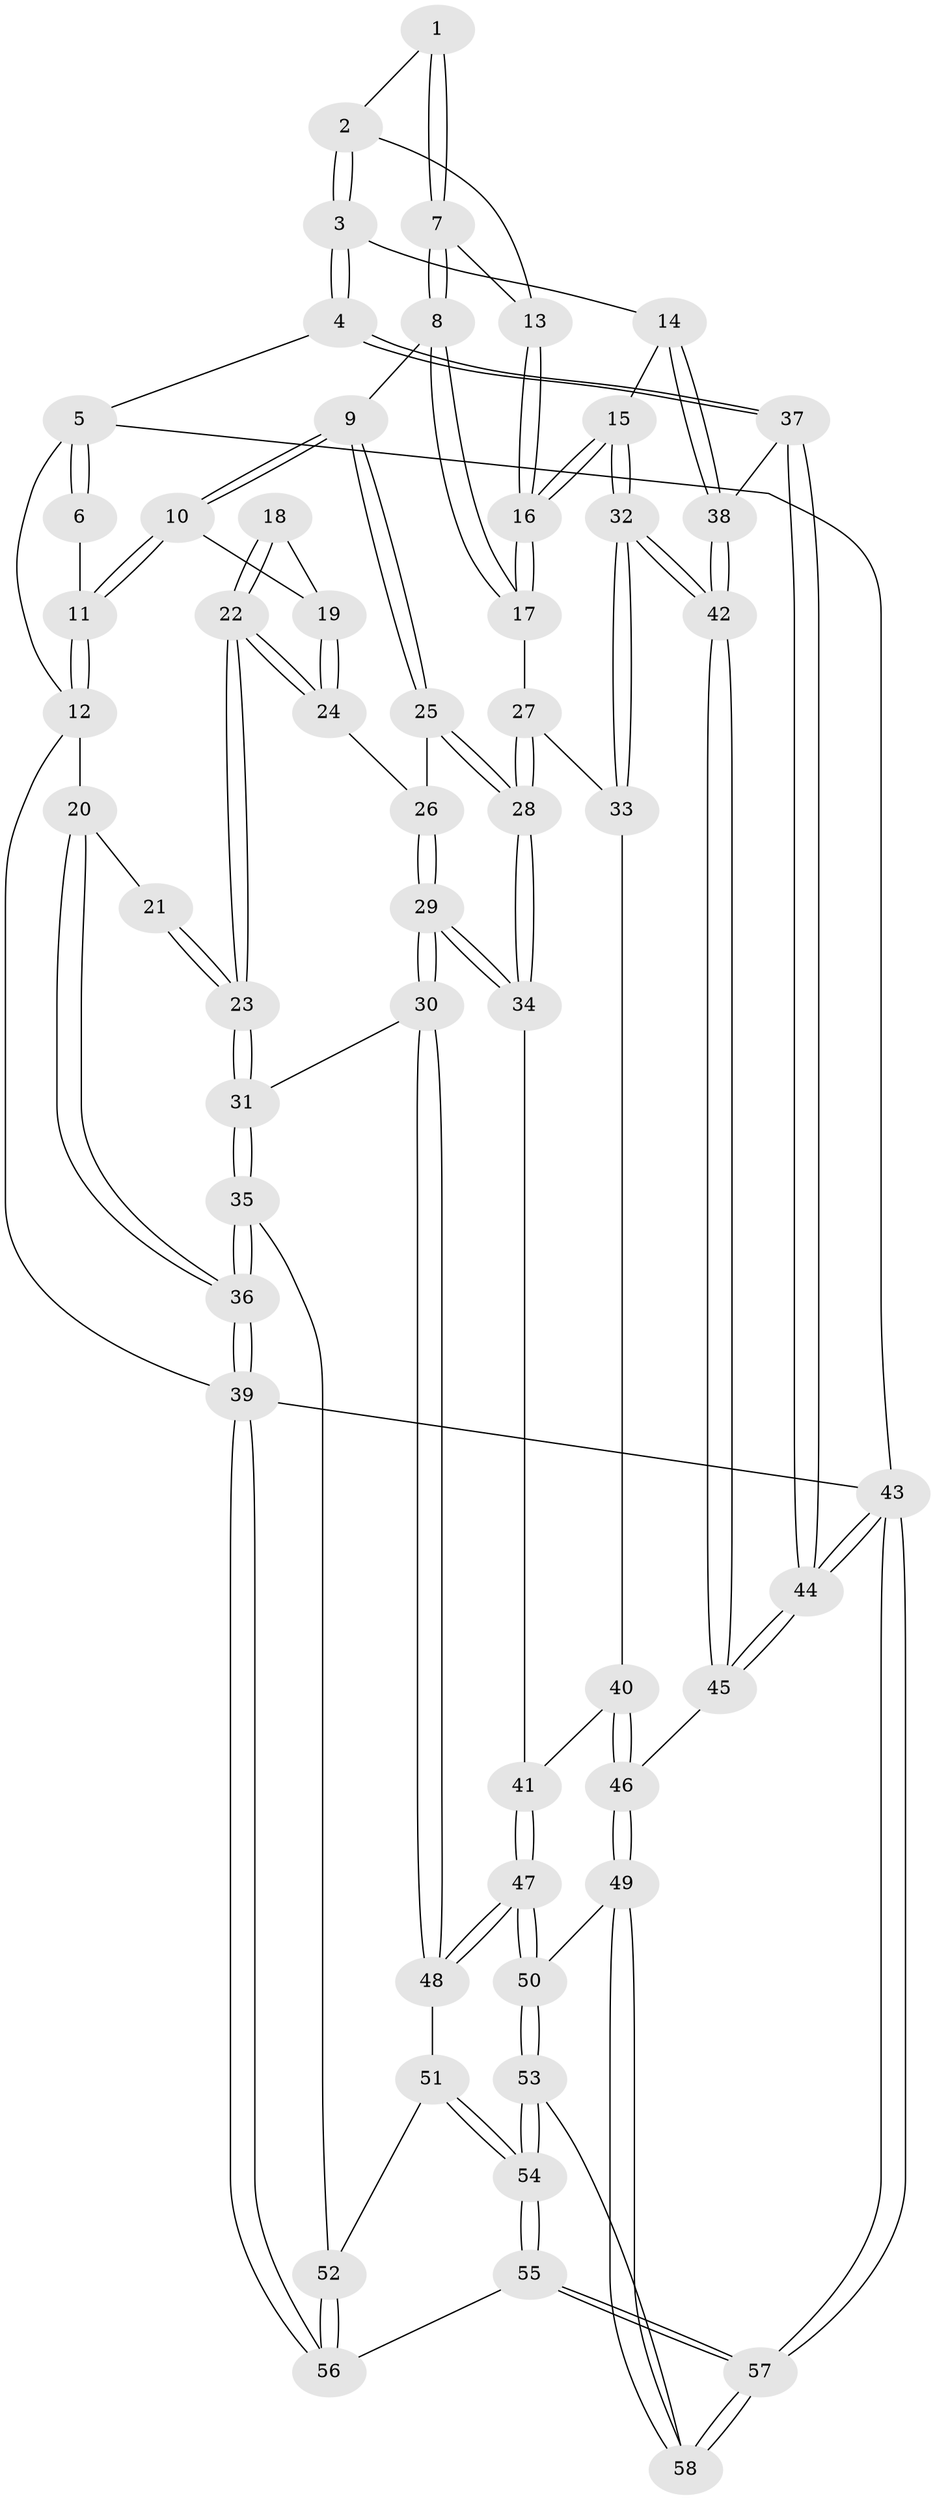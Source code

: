 // Generated by graph-tools (version 1.1) at 2025/38/03/09/25 02:38:32]
// undirected, 58 vertices, 142 edges
graph export_dot {
graph [start="1"]
  node [color=gray90,style=filled];
  1 [pos="+0.6011986156899274+0"];
  2 [pos="+0.865121087993897+0.17219378653573697"];
  3 [pos="+1+0.17860149955496757"];
  4 [pos="+1+0.06441078820349715"];
  5 [pos="+1+0"];
  6 [pos="+0.5587054384083009+0"];
  7 [pos="+0.6422326492451856+0.2164379302695575"];
  8 [pos="+0.6203161378553494+0.24793600067283575"];
  9 [pos="+0.3425015310806334+0.1990926475133025"];
  10 [pos="+0.33308034299132416+0.18130635288547425"];
  11 [pos="+0.3665937995031917+0"];
  12 [pos="+0+0"];
  13 [pos="+0.7361649392756954+0.24317904400962195"];
  14 [pos="+0.8439525579937955+0.39479626305599197"];
  15 [pos="+0.8013051476018067+0.41568288565458533"];
  16 [pos="+0.7985172892182604+0.41292297718257426"];
  17 [pos="+0.5918384329439511+0.3430130705105609"];
  18 [pos="+0.1917394456723502+0.24855136539378647"];
  19 [pos="+0.2703908253678242+0.2120410734562095"];
  20 [pos="+0+0"];
  21 [pos="+0.0205038259224621+0.1922997981526789"];
  22 [pos="+0.13811902953311617+0.3905014720298808"];
  23 [pos="+0.09048016320919536+0.46420459612519394"];
  24 [pos="+0.2295984596898014+0.37040416694770634"];
  25 [pos="+0.38531693975535214+0.3368008846359429"];
  26 [pos="+0.34462619715499+0.3603253094962504"];
  27 [pos="+0.5721303647034075+0.3611153677329734"];
  28 [pos="+0.45186568579939024+0.4091199932202155"];
  29 [pos="+0.13477638611165194+0.5440062311207235"];
  30 [pos="+0.13024170142246505+0.5458967640924046"];
  31 [pos="+0.06555172391503009+0.5477516186965107"];
  32 [pos="+0.772918306711311+0.5291996511063982"];
  33 [pos="+0.6506698258664361+0.4806846903237391"];
  34 [pos="+0.44764759860763065+0.4963672203744648"];
  35 [pos="+0+0.5942237546133536"];
  36 [pos="+0+0.6214739994464225"];
  37 [pos="+1+0.4837191797759696"];
  38 [pos="+1+0.5005937066620352"];
  39 [pos="+0+1"];
  40 [pos="+0.5461930149238184+0.5326542523479625"];
  41 [pos="+0.44957402633741206+0.501518520463634"];
  42 [pos="+0.787721860299955+0.6438486043249471"];
  43 [pos="+1+1"];
  44 [pos="+1+0.7637525631637341"];
  45 [pos="+0.7732946348432032+0.7034004361404702"];
  46 [pos="+0.7585762014251975+0.7193676545231451"];
  47 [pos="+0.41872639740575524+0.7080510272075747"];
  48 [pos="+0.3854660443803669+0.6938776307078041"];
  49 [pos="+0.7579118309493168+0.7205638692475298"];
  50 [pos="+0.46672131103975834+0.8303073551379548"];
  51 [pos="+0.14717052543636044+0.7252862058758446"];
  52 [pos="+0.10073634908218909+0.6996868871742358"];
  53 [pos="+0.42469428240887275+0.9141468798953428"];
  54 [pos="+0.4140418500143387+0.9313535062568414"];
  55 [pos="+0.35887304699761136+1"];
  56 [pos="+0.22573077130942046+1"];
  57 [pos="+1+1"];
  58 [pos="+0.8561039394050545+0.9957587014794157"];
  1 -- 2;
  1 -- 7;
  1 -- 7;
  2 -- 3;
  2 -- 3;
  2 -- 13;
  3 -- 4;
  3 -- 4;
  3 -- 14;
  4 -- 5;
  4 -- 37;
  4 -- 37;
  5 -- 6;
  5 -- 6;
  5 -- 12;
  5 -- 43;
  6 -- 11;
  7 -- 8;
  7 -- 8;
  7 -- 13;
  8 -- 9;
  8 -- 17;
  8 -- 17;
  9 -- 10;
  9 -- 10;
  9 -- 25;
  9 -- 25;
  10 -- 11;
  10 -- 11;
  10 -- 19;
  11 -- 12;
  11 -- 12;
  12 -- 20;
  12 -- 39;
  13 -- 16;
  13 -- 16;
  14 -- 15;
  14 -- 38;
  14 -- 38;
  15 -- 16;
  15 -- 16;
  15 -- 32;
  15 -- 32;
  16 -- 17;
  16 -- 17;
  17 -- 27;
  18 -- 19;
  18 -- 22;
  18 -- 22;
  19 -- 24;
  19 -- 24;
  20 -- 21;
  20 -- 36;
  20 -- 36;
  21 -- 23;
  21 -- 23;
  22 -- 23;
  22 -- 23;
  22 -- 24;
  22 -- 24;
  23 -- 31;
  23 -- 31;
  24 -- 26;
  25 -- 26;
  25 -- 28;
  25 -- 28;
  26 -- 29;
  26 -- 29;
  27 -- 28;
  27 -- 28;
  27 -- 33;
  28 -- 34;
  28 -- 34;
  29 -- 30;
  29 -- 30;
  29 -- 34;
  29 -- 34;
  30 -- 31;
  30 -- 48;
  30 -- 48;
  31 -- 35;
  31 -- 35;
  32 -- 33;
  32 -- 33;
  32 -- 42;
  32 -- 42;
  33 -- 40;
  34 -- 41;
  35 -- 36;
  35 -- 36;
  35 -- 52;
  36 -- 39;
  36 -- 39;
  37 -- 38;
  37 -- 44;
  37 -- 44;
  38 -- 42;
  38 -- 42;
  39 -- 56;
  39 -- 56;
  39 -- 43;
  40 -- 41;
  40 -- 46;
  40 -- 46;
  41 -- 47;
  41 -- 47;
  42 -- 45;
  42 -- 45;
  43 -- 44;
  43 -- 44;
  43 -- 57;
  43 -- 57;
  44 -- 45;
  44 -- 45;
  45 -- 46;
  46 -- 49;
  46 -- 49;
  47 -- 48;
  47 -- 48;
  47 -- 50;
  47 -- 50;
  48 -- 51;
  49 -- 50;
  49 -- 58;
  49 -- 58;
  50 -- 53;
  50 -- 53;
  51 -- 52;
  51 -- 54;
  51 -- 54;
  52 -- 56;
  52 -- 56;
  53 -- 54;
  53 -- 54;
  53 -- 58;
  54 -- 55;
  54 -- 55;
  55 -- 56;
  55 -- 57;
  55 -- 57;
  57 -- 58;
  57 -- 58;
}
